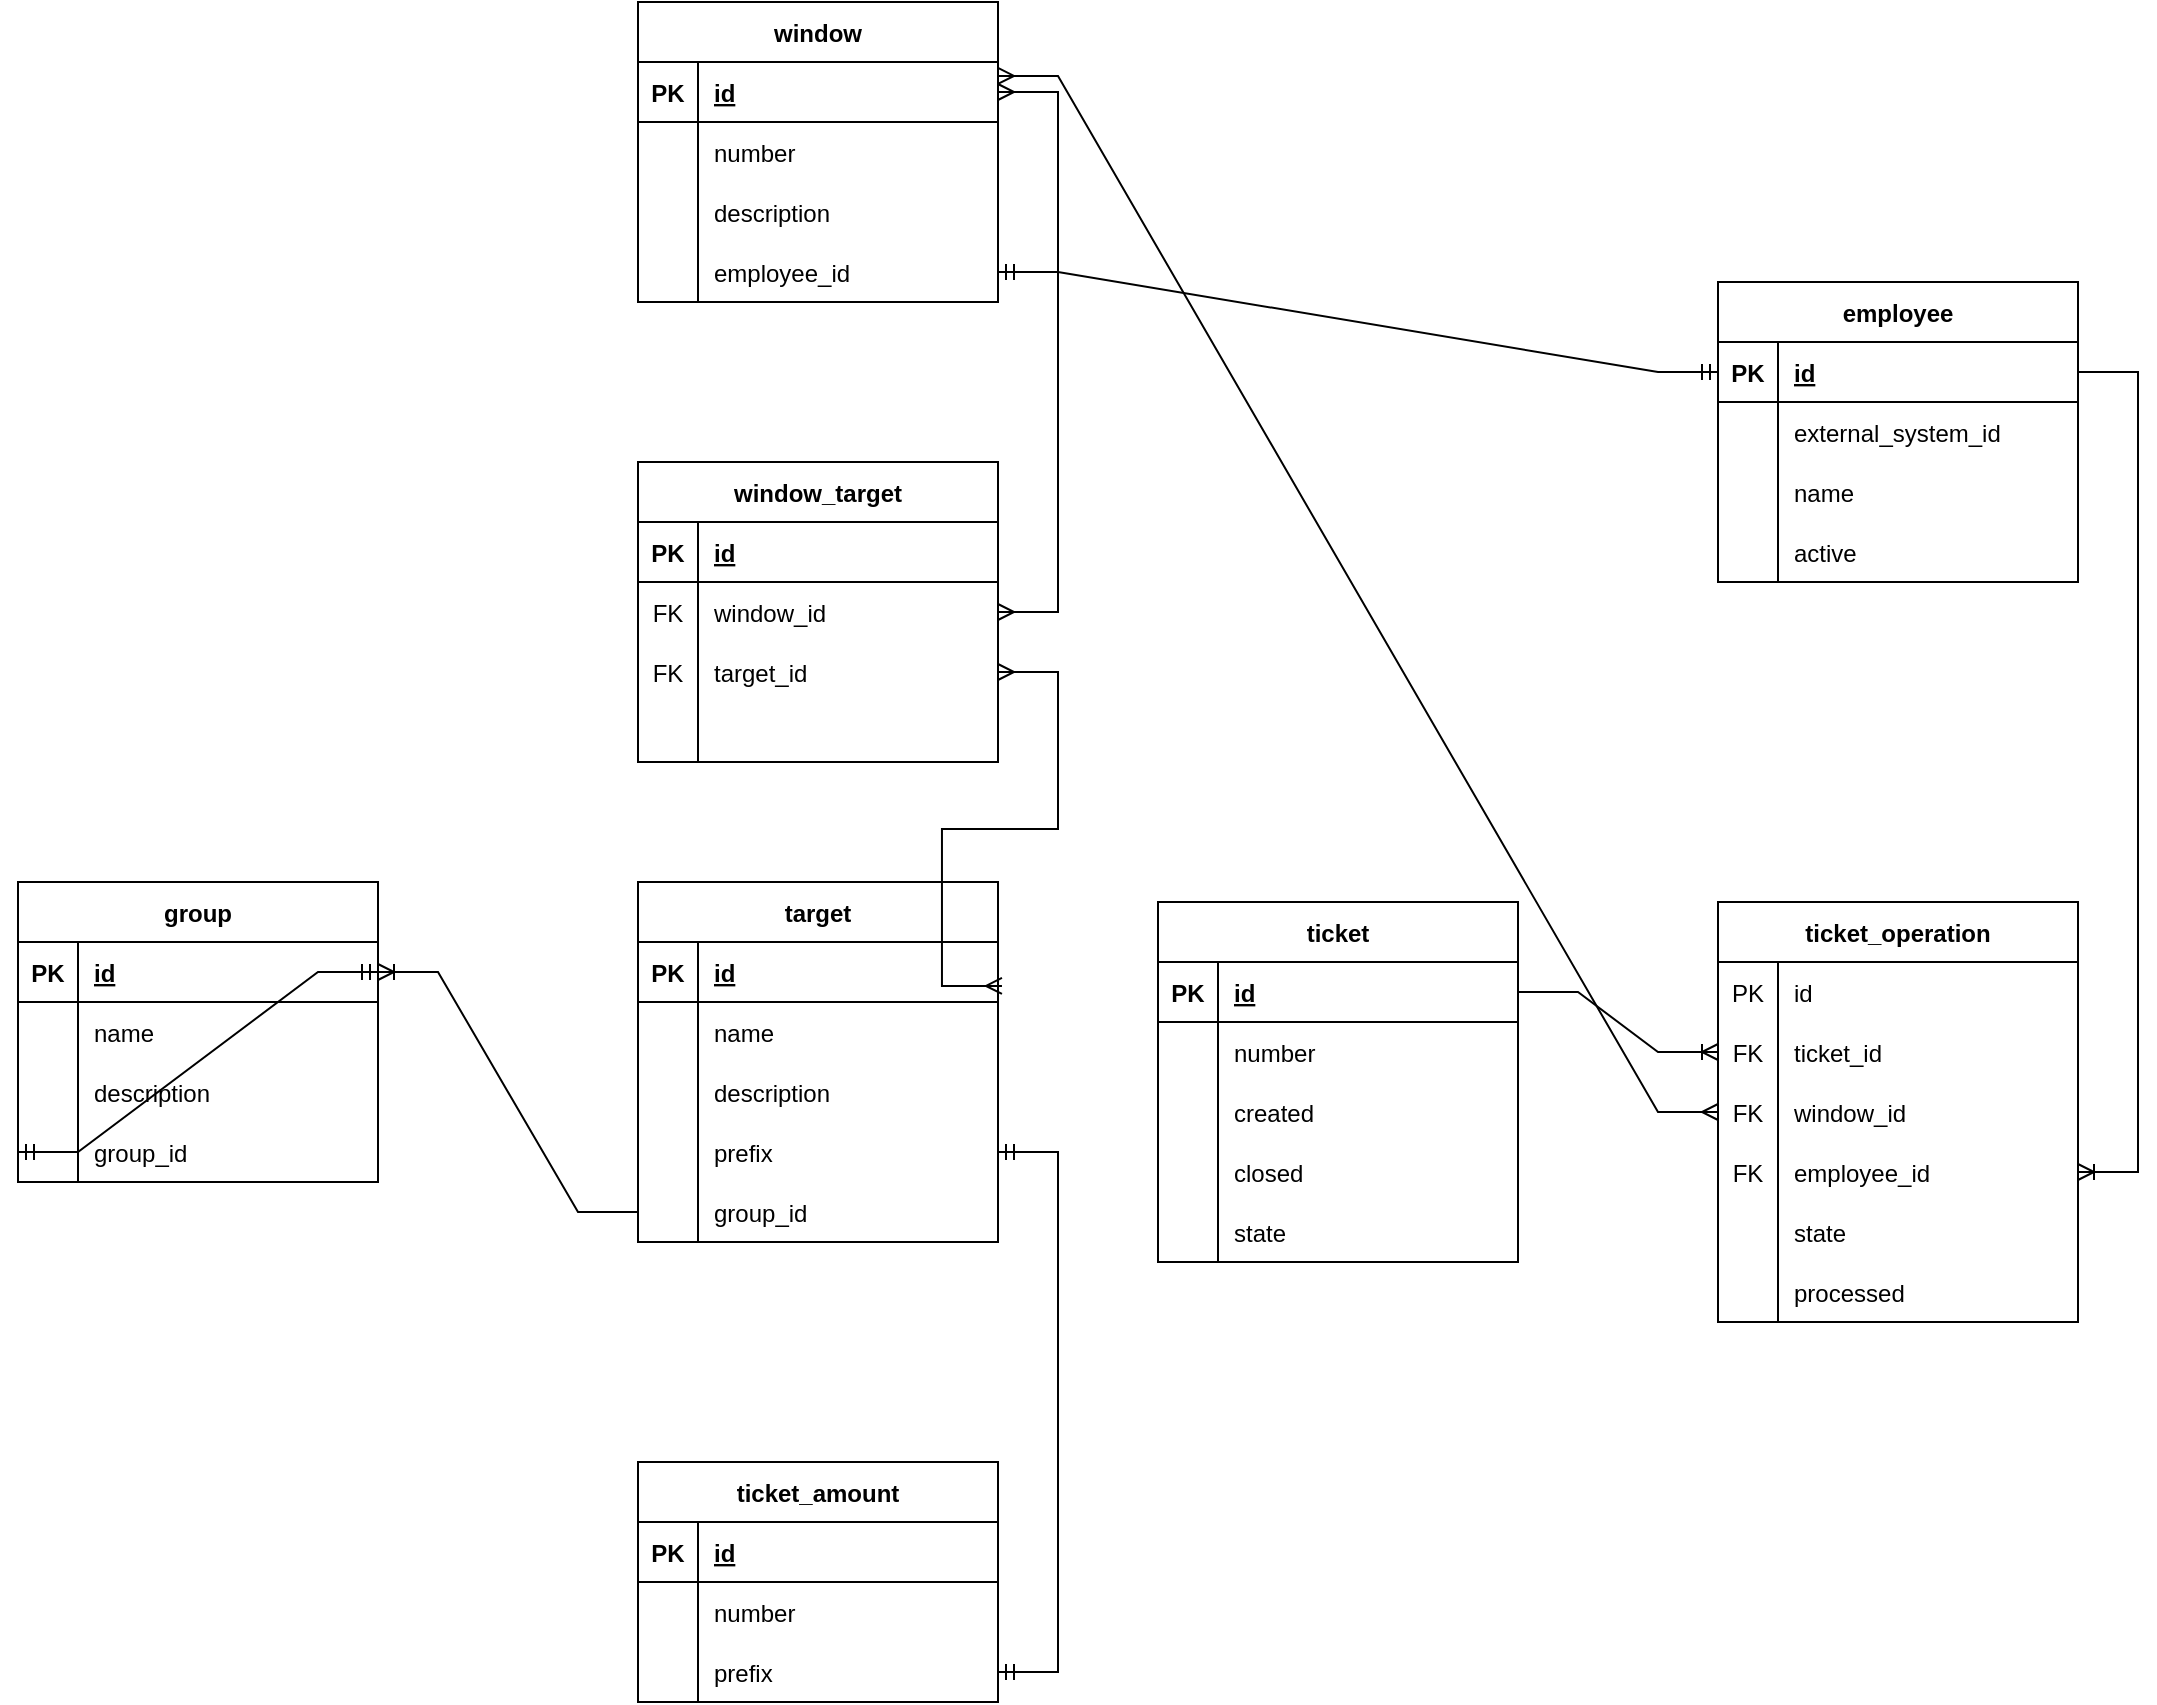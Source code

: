 <mxfile version="20.8.10" type="device"><diagram name="Page-1" id="_E4Vc9GISTo8ON_NcsAe"><mxGraphModel dx="1418" dy="1928" grid="1" gridSize="10" guides="1" tooltips="1" connect="1" arrows="1" fold="1" page="1" pageScale="1" pageWidth="850" pageHeight="1100" math="0" shadow="0"><root><mxCell id="0"/><mxCell id="1" parent="0"/><mxCell id="EHH9b0Ox2hCZrVguothN-10" value="employee" style="shape=table;startSize=30;container=1;collapsible=1;childLayout=tableLayout;fixedRows=1;rowLines=0;fontStyle=1;align=center;resizeLast=1;" parent="1" vertex="1"><mxGeometry x="1060" y="-30" width="180" height="150" as="geometry"/></mxCell><mxCell id="EHH9b0Ox2hCZrVguothN-11" value="" style="shape=tableRow;horizontal=0;startSize=0;swimlaneHead=0;swimlaneBody=0;fillColor=none;collapsible=0;dropTarget=0;points=[[0,0.5],[1,0.5]];portConstraint=eastwest;top=0;left=0;right=0;bottom=1;" parent="EHH9b0Ox2hCZrVguothN-10" vertex="1"><mxGeometry y="30" width="180" height="30" as="geometry"/></mxCell><mxCell id="EHH9b0Ox2hCZrVguothN-12" value="PK" style="shape=partialRectangle;connectable=0;fillColor=none;top=0;left=0;bottom=0;right=0;fontStyle=1;overflow=hidden;" parent="EHH9b0Ox2hCZrVguothN-11" vertex="1"><mxGeometry width="30" height="30" as="geometry"><mxRectangle width="30" height="30" as="alternateBounds"/></mxGeometry></mxCell><mxCell id="EHH9b0Ox2hCZrVguothN-13" value="id" style="shape=partialRectangle;connectable=0;fillColor=none;top=0;left=0;bottom=0;right=0;align=left;spacingLeft=6;fontStyle=5;overflow=hidden;" parent="EHH9b0Ox2hCZrVguothN-11" vertex="1"><mxGeometry x="30" width="150" height="30" as="geometry"><mxRectangle width="150" height="30" as="alternateBounds"/></mxGeometry></mxCell><mxCell id="EHH9b0Ox2hCZrVguothN-14" value="" style="shape=tableRow;horizontal=0;startSize=0;swimlaneHead=0;swimlaneBody=0;fillColor=none;collapsible=0;dropTarget=0;points=[[0,0.5],[1,0.5]];portConstraint=eastwest;top=0;left=0;right=0;bottom=0;" parent="EHH9b0Ox2hCZrVguothN-10" vertex="1"><mxGeometry y="60" width="180" height="30" as="geometry"/></mxCell><mxCell id="EHH9b0Ox2hCZrVguothN-15" value="" style="shape=partialRectangle;connectable=0;fillColor=none;top=0;left=0;bottom=0;right=0;editable=1;overflow=hidden;" parent="EHH9b0Ox2hCZrVguothN-14" vertex="1"><mxGeometry width="30" height="30" as="geometry"><mxRectangle width="30" height="30" as="alternateBounds"/></mxGeometry></mxCell><mxCell id="EHH9b0Ox2hCZrVguothN-16" value="external_system_id" style="shape=partialRectangle;connectable=0;fillColor=none;top=0;left=0;bottom=0;right=0;align=left;spacingLeft=6;overflow=hidden;" parent="EHH9b0Ox2hCZrVguothN-14" vertex="1"><mxGeometry x="30" width="150" height="30" as="geometry"><mxRectangle width="150" height="30" as="alternateBounds"/></mxGeometry></mxCell><mxCell id="EHH9b0Ox2hCZrVguothN-17" value="" style="shape=tableRow;horizontal=0;startSize=0;swimlaneHead=0;swimlaneBody=0;fillColor=none;collapsible=0;dropTarget=0;points=[[0,0.5],[1,0.5]];portConstraint=eastwest;top=0;left=0;right=0;bottom=0;" parent="EHH9b0Ox2hCZrVguothN-10" vertex="1"><mxGeometry y="90" width="180" height="30" as="geometry"/></mxCell><mxCell id="EHH9b0Ox2hCZrVguothN-18" value="" style="shape=partialRectangle;connectable=0;fillColor=none;top=0;left=0;bottom=0;right=0;editable=1;overflow=hidden;" parent="EHH9b0Ox2hCZrVguothN-17" vertex="1"><mxGeometry width="30" height="30" as="geometry"><mxRectangle width="30" height="30" as="alternateBounds"/></mxGeometry></mxCell><mxCell id="EHH9b0Ox2hCZrVguothN-19" value="name" style="shape=partialRectangle;connectable=0;fillColor=none;top=0;left=0;bottom=0;right=0;align=left;spacingLeft=6;overflow=hidden;" parent="EHH9b0Ox2hCZrVguothN-17" vertex="1"><mxGeometry x="30" width="150" height="30" as="geometry"><mxRectangle width="150" height="30" as="alternateBounds"/></mxGeometry></mxCell><mxCell id="EHH9b0Ox2hCZrVguothN-20" value="" style="shape=tableRow;horizontal=0;startSize=0;swimlaneHead=0;swimlaneBody=0;fillColor=none;collapsible=0;dropTarget=0;points=[[0,0.5],[1,0.5]];portConstraint=eastwest;top=0;left=0;right=0;bottom=0;" parent="EHH9b0Ox2hCZrVguothN-10" vertex="1"><mxGeometry y="120" width="180" height="30" as="geometry"/></mxCell><mxCell id="EHH9b0Ox2hCZrVguothN-21" value="" style="shape=partialRectangle;connectable=0;fillColor=none;top=0;left=0;bottom=0;right=0;editable=1;overflow=hidden;" parent="EHH9b0Ox2hCZrVguothN-20" vertex="1"><mxGeometry width="30" height="30" as="geometry"><mxRectangle width="30" height="30" as="alternateBounds"/></mxGeometry></mxCell><mxCell id="EHH9b0Ox2hCZrVguothN-22" value="active" style="shape=partialRectangle;connectable=0;fillColor=none;top=0;left=0;bottom=0;right=0;align=left;spacingLeft=6;overflow=hidden;" parent="EHH9b0Ox2hCZrVguothN-20" vertex="1"><mxGeometry x="30" width="150" height="30" as="geometry"><mxRectangle width="150" height="30" as="alternateBounds"/></mxGeometry></mxCell><mxCell id="EHH9b0Ox2hCZrVguothN-23" value="target" style="shape=table;startSize=30;container=1;collapsible=1;childLayout=tableLayout;fixedRows=1;rowLines=0;fontStyle=1;align=center;resizeLast=1;" parent="1" vertex="1"><mxGeometry x="520" y="270" width="180" height="180" as="geometry"/></mxCell><mxCell id="EHH9b0Ox2hCZrVguothN-24" value="" style="shape=tableRow;horizontal=0;startSize=0;swimlaneHead=0;swimlaneBody=0;fillColor=none;collapsible=0;dropTarget=0;points=[[0,0.5],[1,0.5]];portConstraint=eastwest;top=0;left=0;right=0;bottom=1;" parent="EHH9b0Ox2hCZrVguothN-23" vertex="1"><mxGeometry y="30" width="180" height="30" as="geometry"/></mxCell><mxCell id="EHH9b0Ox2hCZrVguothN-25" value="PK" style="shape=partialRectangle;connectable=0;fillColor=none;top=0;left=0;bottom=0;right=0;fontStyle=1;overflow=hidden;" parent="EHH9b0Ox2hCZrVguothN-24" vertex="1"><mxGeometry width="30" height="30" as="geometry"><mxRectangle width="30" height="30" as="alternateBounds"/></mxGeometry></mxCell><mxCell id="EHH9b0Ox2hCZrVguothN-26" value="id" style="shape=partialRectangle;connectable=0;fillColor=none;top=0;left=0;bottom=0;right=0;align=left;spacingLeft=6;fontStyle=5;overflow=hidden;" parent="EHH9b0Ox2hCZrVguothN-24" vertex="1"><mxGeometry x="30" width="150" height="30" as="geometry"><mxRectangle width="150" height="30" as="alternateBounds"/></mxGeometry></mxCell><mxCell id="EHH9b0Ox2hCZrVguothN-27" value="" style="shape=tableRow;horizontal=0;startSize=0;swimlaneHead=0;swimlaneBody=0;fillColor=none;collapsible=0;dropTarget=0;points=[[0,0.5],[1,0.5]];portConstraint=eastwest;top=0;left=0;right=0;bottom=0;" parent="EHH9b0Ox2hCZrVguothN-23" vertex="1"><mxGeometry y="60" width="180" height="30" as="geometry"/></mxCell><mxCell id="EHH9b0Ox2hCZrVguothN-28" value="" style="shape=partialRectangle;connectable=0;fillColor=none;top=0;left=0;bottom=0;right=0;editable=1;overflow=hidden;" parent="EHH9b0Ox2hCZrVguothN-27" vertex="1"><mxGeometry width="30" height="30" as="geometry"><mxRectangle width="30" height="30" as="alternateBounds"/></mxGeometry></mxCell><mxCell id="EHH9b0Ox2hCZrVguothN-29" value="name" style="shape=partialRectangle;connectable=0;fillColor=none;top=0;left=0;bottom=0;right=0;align=left;spacingLeft=6;overflow=hidden;" parent="EHH9b0Ox2hCZrVguothN-27" vertex="1"><mxGeometry x="30" width="150" height="30" as="geometry"><mxRectangle width="150" height="30" as="alternateBounds"/></mxGeometry></mxCell><mxCell id="EHH9b0Ox2hCZrVguothN-30" value="" style="shape=tableRow;horizontal=0;startSize=0;swimlaneHead=0;swimlaneBody=0;fillColor=none;collapsible=0;dropTarget=0;points=[[0,0.5],[1,0.5]];portConstraint=eastwest;top=0;left=0;right=0;bottom=0;" parent="EHH9b0Ox2hCZrVguothN-23" vertex="1"><mxGeometry y="90" width="180" height="30" as="geometry"/></mxCell><mxCell id="EHH9b0Ox2hCZrVguothN-31" value="" style="shape=partialRectangle;connectable=0;fillColor=none;top=0;left=0;bottom=0;right=0;editable=1;overflow=hidden;" parent="EHH9b0Ox2hCZrVguothN-30" vertex="1"><mxGeometry width="30" height="30" as="geometry"><mxRectangle width="30" height="30" as="alternateBounds"/></mxGeometry></mxCell><mxCell id="EHH9b0Ox2hCZrVguothN-32" value="description" style="shape=partialRectangle;connectable=0;fillColor=none;top=0;left=0;bottom=0;right=0;align=left;spacingLeft=6;overflow=hidden;" parent="EHH9b0Ox2hCZrVguothN-30" vertex="1"><mxGeometry x="30" width="150" height="30" as="geometry"><mxRectangle width="150" height="30" as="alternateBounds"/></mxGeometry></mxCell><mxCell id="EHH9b0Ox2hCZrVguothN-33" value="" style="shape=tableRow;horizontal=0;startSize=0;swimlaneHead=0;swimlaneBody=0;fillColor=none;collapsible=0;dropTarget=0;points=[[0,0.5],[1,0.5]];portConstraint=eastwest;top=0;left=0;right=0;bottom=0;" parent="EHH9b0Ox2hCZrVguothN-23" vertex="1"><mxGeometry y="120" width="180" height="30" as="geometry"/></mxCell><mxCell id="EHH9b0Ox2hCZrVguothN-34" value="" style="shape=partialRectangle;connectable=0;fillColor=none;top=0;left=0;bottom=0;right=0;editable=1;overflow=hidden;" parent="EHH9b0Ox2hCZrVguothN-33" vertex="1"><mxGeometry width="30" height="30" as="geometry"><mxRectangle width="30" height="30" as="alternateBounds"/></mxGeometry></mxCell><mxCell id="EHH9b0Ox2hCZrVguothN-35" value="prefix" style="shape=partialRectangle;connectable=0;fillColor=none;top=0;left=0;bottom=0;right=0;align=left;spacingLeft=6;overflow=hidden;" parent="EHH9b0Ox2hCZrVguothN-33" vertex="1"><mxGeometry x="30" width="150" height="30" as="geometry"><mxRectangle width="150" height="30" as="alternateBounds"/></mxGeometry></mxCell><mxCell id="kl7Amwv_Uw2qgpH-PmAg-17" value="" style="shape=tableRow;horizontal=0;startSize=0;swimlaneHead=0;swimlaneBody=0;fillColor=none;collapsible=0;dropTarget=0;points=[[0,0.5],[1,0.5]];portConstraint=eastwest;top=0;left=0;right=0;bottom=0;" vertex="1" parent="EHH9b0Ox2hCZrVguothN-23"><mxGeometry y="150" width="180" height="30" as="geometry"/></mxCell><mxCell id="kl7Amwv_Uw2qgpH-PmAg-18" value="" style="shape=partialRectangle;connectable=0;fillColor=none;top=0;left=0;bottom=0;right=0;editable=1;overflow=hidden;" vertex="1" parent="kl7Amwv_Uw2qgpH-PmAg-17"><mxGeometry width="30" height="30" as="geometry"><mxRectangle width="30" height="30" as="alternateBounds"/></mxGeometry></mxCell><mxCell id="kl7Amwv_Uw2qgpH-PmAg-19" value="group_id" style="shape=partialRectangle;connectable=0;fillColor=none;top=0;left=0;bottom=0;right=0;align=left;spacingLeft=6;overflow=hidden;" vertex="1" parent="kl7Amwv_Uw2qgpH-PmAg-17"><mxGeometry x="30" width="150" height="30" as="geometry"><mxRectangle width="150" height="30" as="alternateBounds"/></mxGeometry></mxCell><mxCell id="EHH9b0Ox2hCZrVguothN-36" value="window_target" style="shape=table;startSize=30;container=1;collapsible=1;childLayout=tableLayout;fixedRows=1;rowLines=0;fontStyle=1;align=center;resizeLast=1;" parent="1" vertex="1"><mxGeometry x="520" y="60" width="180" height="150" as="geometry"/></mxCell><mxCell id="EHH9b0Ox2hCZrVguothN-37" value="" style="shape=tableRow;horizontal=0;startSize=0;swimlaneHead=0;swimlaneBody=0;fillColor=none;collapsible=0;dropTarget=0;points=[[0,0.5],[1,0.5]];portConstraint=eastwest;top=0;left=0;right=0;bottom=1;" parent="EHH9b0Ox2hCZrVguothN-36" vertex="1"><mxGeometry y="30" width="180" height="30" as="geometry"/></mxCell><mxCell id="EHH9b0Ox2hCZrVguothN-38" value="PK" style="shape=partialRectangle;connectable=0;fillColor=none;top=0;left=0;bottom=0;right=0;fontStyle=1;overflow=hidden;" parent="EHH9b0Ox2hCZrVguothN-37" vertex="1"><mxGeometry width="30" height="30" as="geometry"><mxRectangle width="30" height="30" as="alternateBounds"/></mxGeometry></mxCell><mxCell id="EHH9b0Ox2hCZrVguothN-39" value="id" style="shape=partialRectangle;connectable=0;fillColor=none;top=0;left=0;bottom=0;right=0;align=left;spacingLeft=6;fontStyle=5;overflow=hidden;" parent="EHH9b0Ox2hCZrVguothN-37" vertex="1"><mxGeometry x="30" width="150" height="30" as="geometry"><mxRectangle width="150" height="30" as="alternateBounds"/></mxGeometry></mxCell><mxCell id="EHH9b0Ox2hCZrVguothN-40" value="" style="shape=tableRow;horizontal=0;startSize=0;swimlaneHead=0;swimlaneBody=0;fillColor=none;collapsible=0;dropTarget=0;points=[[0,0.5],[1,0.5]];portConstraint=eastwest;top=0;left=0;right=0;bottom=0;" parent="EHH9b0Ox2hCZrVguothN-36" vertex="1"><mxGeometry y="60" width="180" height="30" as="geometry"/></mxCell><mxCell id="EHH9b0Ox2hCZrVguothN-41" value="FK" style="shape=partialRectangle;connectable=0;fillColor=none;top=0;left=0;bottom=0;right=0;editable=1;overflow=hidden;" parent="EHH9b0Ox2hCZrVguothN-40" vertex="1"><mxGeometry width="30" height="30" as="geometry"><mxRectangle width="30" height="30" as="alternateBounds"/></mxGeometry></mxCell><mxCell id="EHH9b0Ox2hCZrVguothN-42" value="window_id" style="shape=partialRectangle;connectable=0;fillColor=none;top=0;left=0;bottom=0;right=0;align=left;spacingLeft=6;overflow=hidden;" parent="EHH9b0Ox2hCZrVguothN-40" vertex="1"><mxGeometry x="30" width="150" height="30" as="geometry"><mxRectangle width="150" height="30" as="alternateBounds"/></mxGeometry></mxCell><mxCell id="EHH9b0Ox2hCZrVguothN-43" value="" style="shape=tableRow;horizontal=0;startSize=0;swimlaneHead=0;swimlaneBody=0;fillColor=none;collapsible=0;dropTarget=0;points=[[0,0.5],[1,0.5]];portConstraint=eastwest;top=0;left=0;right=0;bottom=0;" parent="EHH9b0Ox2hCZrVguothN-36" vertex="1"><mxGeometry y="90" width="180" height="30" as="geometry"/></mxCell><mxCell id="EHH9b0Ox2hCZrVguothN-44" value="FK" style="shape=partialRectangle;connectable=0;fillColor=none;top=0;left=0;bottom=0;right=0;editable=1;overflow=hidden;" parent="EHH9b0Ox2hCZrVguothN-43" vertex="1"><mxGeometry width="30" height="30" as="geometry"><mxRectangle width="30" height="30" as="alternateBounds"/></mxGeometry></mxCell><mxCell id="EHH9b0Ox2hCZrVguothN-45" value="target_id" style="shape=partialRectangle;connectable=0;fillColor=none;top=0;left=0;bottom=0;right=0;align=left;spacingLeft=6;overflow=hidden;" parent="EHH9b0Ox2hCZrVguothN-43" vertex="1"><mxGeometry x="30" width="150" height="30" as="geometry"><mxRectangle width="150" height="30" as="alternateBounds"/></mxGeometry></mxCell><mxCell id="EHH9b0Ox2hCZrVguothN-46" value="" style="shape=tableRow;horizontal=0;startSize=0;swimlaneHead=0;swimlaneBody=0;fillColor=none;collapsible=0;dropTarget=0;points=[[0,0.5],[1,0.5]];portConstraint=eastwest;top=0;left=0;right=0;bottom=0;" parent="EHH9b0Ox2hCZrVguothN-36" vertex="1"><mxGeometry y="120" width="180" height="30" as="geometry"/></mxCell><mxCell id="EHH9b0Ox2hCZrVguothN-47" value="" style="shape=partialRectangle;connectable=0;fillColor=none;top=0;left=0;bottom=0;right=0;editable=1;overflow=hidden;" parent="EHH9b0Ox2hCZrVguothN-46" vertex="1"><mxGeometry width="30" height="30" as="geometry"><mxRectangle width="30" height="30" as="alternateBounds"/></mxGeometry></mxCell><mxCell id="EHH9b0Ox2hCZrVguothN-48" value="" style="shape=partialRectangle;connectable=0;fillColor=none;top=0;left=0;bottom=0;right=0;align=left;spacingLeft=6;overflow=hidden;" parent="EHH9b0Ox2hCZrVguothN-46" vertex="1"><mxGeometry x="30" width="150" height="30" as="geometry"><mxRectangle width="150" height="30" as="alternateBounds"/></mxGeometry></mxCell><mxCell id="EHH9b0Ox2hCZrVguothN-51" value="ticket" style="shape=table;startSize=30;container=1;collapsible=1;childLayout=tableLayout;fixedRows=1;rowLines=0;fontStyle=1;align=center;resizeLast=1;" parent="1" vertex="1"><mxGeometry x="780" y="280" width="180" height="180" as="geometry"/></mxCell><mxCell id="EHH9b0Ox2hCZrVguothN-52" value="" style="shape=tableRow;horizontal=0;startSize=0;swimlaneHead=0;swimlaneBody=0;fillColor=none;collapsible=0;dropTarget=0;points=[[0,0.5],[1,0.5]];portConstraint=eastwest;top=0;left=0;right=0;bottom=1;" parent="EHH9b0Ox2hCZrVguothN-51" vertex="1"><mxGeometry y="30" width="180" height="30" as="geometry"/></mxCell><mxCell id="EHH9b0Ox2hCZrVguothN-53" value="PK" style="shape=partialRectangle;connectable=0;fillColor=none;top=0;left=0;bottom=0;right=0;fontStyle=1;overflow=hidden;" parent="EHH9b0Ox2hCZrVguothN-52" vertex="1"><mxGeometry width="30" height="30" as="geometry"><mxRectangle width="30" height="30" as="alternateBounds"/></mxGeometry></mxCell><mxCell id="EHH9b0Ox2hCZrVguothN-54" value="id" style="shape=partialRectangle;connectable=0;fillColor=none;top=0;left=0;bottom=0;right=0;align=left;spacingLeft=6;fontStyle=5;overflow=hidden;" parent="EHH9b0Ox2hCZrVguothN-52" vertex="1"><mxGeometry x="30" width="150" height="30" as="geometry"><mxRectangle width="150" height="30" as="alternateBounds"/></mxGeometry></mxCell><mxCell id="EHH9b0Ox2hCZrVguothN-55" value="" style="shape=tableRow;horizontal=0;startSize=0;swimlaneHead=0;swimlaneBody=0;fillColor=none;collapsible=0;dropTarget=0;points=[[0,0.5],[1,0.5]];portConstraint=eastwest;top=0;left=0;right=0;bottom=0;" parent="EHH9b0Ox2hCZrVguothN-51" vertex="1"><mxGeometry y="60" width="180" height="30" as="geometry"/></mxCell><mxCell id="EHH9b0Ox2hCZrVguothN-56" value="" style="shape=partialRectangle;connectable=0;fillColor=none;top=0;left=0;bottom=0;right=0;editable=1;overflow=hidden;" parent="EHH9b0Ox2hCZrVguothN-55" vertex="1"><mxGeometry width="30" height="30" as="geometry"><mxRectangle width="30" height="30" as="alternateBounds"/></mxGeometry></mxCell><mxCell id="EHH9b0Ox2hCZrVguothN-57" value="number" style="shape=partialRectangle;connectable=0;fillColor=none;top=0;left=0;bottom=0;right=0;align=left;spacingLeft=6;overflow=hidden;" parent="EHH9b0Ox2hCZrVguothN-55" vertex="1"><mxGeometry x="30" width="150" height="30" as="geometry"><mxRectangle width="150" height="30" as="alternateBounds"/></mxGeometry></mxCell><mxCell id="EHH9b0Ox2hCZrVguothN-61" value="" style="shape=tableRow;horizontal=0;startSize=0;swimlaneHead=0;swimlaneBody=0;fillColor=none;collapsible=0;dropTarget=0;points=[[0,0.5],[1,0.5]];portConstraint=eastwest;top=0;left=0;right=0;bottom=0;" parent="EHH9b0Ox2hCZrVguothN-51" vertex="1"><mxGeometry y="90" width="180" height="30" as="geometry"/></mxCell><mxCell id="EHH9b0Ox2hCZrVguothN-62" value="" style="shape=partialRectangle;connectable=0;fillColor=none;top=0;left=0;bottom=0;right=0;editable=1;overflow=hidden;" parent="EHH9b0Ox2hCZrVguothN-61" vertex="1"><mxGeometry width="30" height="30" as="geometry"><mxRectangle width="30" height="30" as="alternateBounds"/></mxGeometry></mxCell><mxCell id="EHH9b0Ox2hCZrVguothN-63" value="created" style="shape=partialRectangle;connectable=0;fillColor=none;top=0;left=0;bottom=0;right=0;align=left;spacingLeft=6;overflow=hidden;" parent="EHH9b0Ox2hCZrVguothN-61" vertex="1"><mxGeometry x="30" width="150" height="30" as="geometry"><mxRectangle width="150" height="30" as="alternateBounds"/></mxGeometry></mxCell><mxCell id="EHH9b0Ox2hCZrVguothN-192" value="" style="shape=tableRow;horizontal=0;startSize=0;swimlaneHead=0;swimlaneBody=0;fillColor=none;collapsible=0;dropTarget=0;points=[[0,0.5],[1,0.5]];portConstraint=eastwest;top=0;left=0;right=0;bottom=0;" parent="EHH9b0Ox2hCZrVguothN-51" vertex="1"><mxGeometry y="120" width="180" height="30" as="geometry"/></mxCell><mxCell id="EHH9b0Ox2hCZrVguothN-193" value="" style="shape=partialRectangle;connectable=0;fillColor=none;top=0;left=0;bottom=0;right=0;editable=1;overflow=hidden;" parent="EHH9b0Ox2hCZrVguothN-192" vertex="1"><mxGeometry width="30" height="30" as="geometry"><mxRectangle width="30" height="30" as="alternateBounds"/></mxGeometry></mxCell><mxCell id="EHH9b0Ox2hCZrVguothN-194" value="closed" style="shape=partialRectangle;connectable=0;fillColor=none;top=0;left=0;bottom=0;right=0;align=left;spacingLeft=6;overflow=hidden;" parent="EHH9b0Ox2hCZrVguothN-192" vertex="1"><mxGeometry x="30" width="150" height="30" as="geometry"><mxRectangle width="150" height="30" as="alternateBounds"/></mxGeometry></mxCell><mxCell id="EHH9b0Ox2hCZrVguothN-195" value="" style="shape=tableRow;horizontal=0;startSize=0;swimlaneHead=0;swimlaneBody=0;fillColor=none;collapsible=0;dropTarget=0;points=[[0,0.5],[1,0.5]];portConstraint=eastwest;top=0;left=0;right=0;bottom=0;" parent="EHH9b0Ox2hCZrVguothN-51" vertex="1"><mxGeometry y="150" width="180" height="30" as="geometry"/></mxCell><mxCell id="EHH9b0Ox2hCZrVguothN-196" value="" style="shape=partialRectangle;connectable=0;fillColor=none;top=0;left=0;bottom=0;right=0;editable=1;overflow=hidden;" parent="EHH9b0Ox2hCZrVguothN-195" vertex="1"><mxGeometry width="30" height="30" as="geometry"><mxRectangle width="30" height="30" as="alternateBounds"/></mxGeometry></mxCell><mxCell id="EHH9b0Ox2hCZrVguothN-197" value="state" style="shape=partialRectangle;connectable=0;fillColor=none;top=0;left=0;bottom=0;right=0;align=left;spacingLeft=6;overflow=hidden;" parent="EHH9b0Ox2hCZrVguothN-195" vertex="1"><mxGeometry x="30" width="150" height="30" as="geometry"><mxRectangle width="150" height="30" as="alternateBounds"/></mxGeometry></mxCell><mxCell id="EHH9b0Ox2hCZrVguothN-81" value="ticket_operation" style="shape=table;startSize=30;container=1;collapsible=1;childLayout=tableLayout;fixedRows=1;rowLines=0;fontStyle=1;align=center;resizeLast=1;" parent="1" vertex="1"><mxGeometry x="1060" y="280" width="180" height="210" as="geometry"/></mxCell><mxCell id="EHH9b0Ox2hCZrVguothN-85" value="" style="shape=tableRow;horizontal=0;startSize=0;swimlaneHead=0;swimlaneBody=0;fillColor=none;collapsible=0;dropTarget=0;points=[[0,0.5],[1,0.5]];portConstraint=eastwest;top=0;left=0;right=0;bottom=0;" parent="EHH9b0Ox2hCZrVguothN-81" vertex="1"><mxGeometry y="30" width="180" height="30" as="geometry"/></mxCell><mxCell id="EHH9b0Ox2hCZrVguothN-86" value="PK" style="shape=partialRectangle;connectable=0;fillColor=none;top=0;left=0;bottom=0;right=0;editable=1;overflow=hidden;" parent="EHH9b0Ox2hCZrVguothN-85" vertex="1"><mxGeometry width="30" height="30" as="geometry"><mxRectangle width="30" height="30" as="alternateBounds"/></mxGeometry></mxCell><mxCell id="EHH9b0Ox2hCZrVguothN-87" value="id" style="shape=partialRectangle;connectable=0;fillColor=none;top=0;left=0;bottom=0;right=0;align=left;spacingLeft=6;overflow=hidden;" parent="EHH9b0Ox2hCZrVguothN-85" vertex="1"><mxGeometry x="30" width="150" height="30" as="geometry"><mxRectangle width="150" height="30" as="alternateBounds"/></mxGeometry></mxCell><mxCell id="kl7Amwv_Uw2qgpH-PmAg-34" value="" style="shape=tableRow;horizontal=0;startSize=0;swimlaneHead=0;swimlaneBody=0;fillColor=none;collapsible=0;dropTarget=0;points=[[0,0.5],[1,0.5]];portConstraint=eastwest;top=0;left=0;right=0;bottom=0;" vertex="1" parent="EHH9b0Ox2hCZrVguothN-81"><mxGeometry y="60" width="180" height="30" as="geometry"/></mxCell><mxCell id="kl7Amwv_Uw2qgpH-PmAg-35" value="FK" style="shape=partialRectangle;connectable=0;fillColor=none;top=0;left=0;bottom=0;right=0;editable=1;overflow=hidden;" vertex="1" parent="kl7Amwv_Uw2qgpH-PmAg-34"><mxGeometry width="30" height="30" as="geometry"><mxRectangle width="30" height="30" as="alternateBounds"/></mxGeometry></mxCell><mxCell id="kl7Amwv_Uw2qgpH-PmAg-36" value="ticket_id" style="shape=partialRectangle;connectable=0;fillColor=none;top=0;left=0;bottom=0;right=0;align=left;spacingLeft=6;overflow=hidden;" vertex="1" parent="kl7Amwv_Uw2qgpH-PmAg-34"><mxGeometry x="30" width="150" height="30" as="geometry"><mxRectangle width="150" height="30" as="alternateBounds"/></mxGeometry></mxCell><mxCell id="EHH9b0Ox2hCZrVguothN-88" value="" style="shape=tableRow;horizontal=0;startSize=0;swimlaneHead=0;swimlaneBody=0;fillColor=none;collapsible=0;dropTarget=0;points=[[0,0.5],[1,0.5]];portConstraint=eastwest;top=0;left=0;right=0;bottom=0;" parent="EHH9b0Ox2hCZrVguothN-81" vertex="1"><mxGeometry y="90" width="180" height="30" as="geometry"/></mxCell><mxCell id="EHH9b0Ox2hCZrVguothN-89" value="FK" style="shape=partialRectangle;connectable=0;fillColor=none;top=0;left=0;bottom=0;right=0;editable=1;overflow=hidden;" parent="EHH9b0Ox2hCZrVguothN-88" vertex="1"><mxGeometry width="30" height="30" as="geometry"><mxRectangle width="30" height="30" as="alternateBounds"/></mxGeometry></mxCell><mxCell id="EHH9b0Ox2hCZrVguothN-90" value="window_id" style="shape=partialRectangle;connectable=0;fillColor=none;top=0;left=0;bottom=0;right=0;align=left;spacingLeft=6;overflow=hidden;" parent="EHH9b0Ox2hCZrVguothN-88" vertex="1"><mxGeometry x="30" width="150" height="30" as="geometry"><mxRectangle width="150" height="30" as="alternateBounds"/></mxGeometry></mxCell><mxCell id="EHH9b0Ox2hCZrVguothN-91" value="" style="shape=tableRow;horizontal=0;startSize=0;swimlaneHead=0;swimlaneBody=0;fillColor=none;collapsible=0;dropTarget=0;points=[[0,0.5],[1,0.5]];portConstraint=eastwest;top=0;left=0;right=0;bottom=0;" parent="EHH9b0Ox2hCZrVguothN-81" vertex="1"><mxGeometry y="120" width="180" height="30" as="geometry"/></mxCell><mxCell id="EHH9b0Ox2hCZrVguothN-92" value="FK" style="shape=partialRectangle;connectable=0;fillColor=none;top=0;left=0;bottom=0;right=0;editable=1;overflow=hidden;" parent="EHH9b0Ox2hCZrVguothN-91" vertex="1"><mxGeometry width="30" height="30" as="geometry"><mxRectangle width="30" height="30" as="alternateBounds"/></mxGeometry></mxCell><mxCell id="EHH9b0Ox2hCZrVguothN-93" value="employee_id" style="shape=partialRectangle;connectable=0;fillColor=none;top=0;left=0;bottom=0;right=0;align=left;spacingLeft=6;overflow=hidden;" parent="EHH9b0Ox2hCZrVguothN-91" vertex="1"><mxGeometry x="30" width="150" height="30" as="geometry"><mxRectangle width="150" height="30" as="alternateBounds"/></mxGeometry></mxCell><mxCell id="kl7Amwv_Uw2qgpH-PmAg-31" value="" style="shape=tableRow;horizontal=0;startSize=0;swimlaneHead=0;swimlaneBody=0;fillColor=none;collapsible=0;dropTarget=0;points=[[0,0.5],[1,0.5]];portConstraint=eastwest;top=0;left=0;right=0;bottom=0;" vertex="1" parent="EHH9b0Ox2hCZrVguothN-81"><mxGeometry y="150" width="180" height="30" as="geometry"/></mxCell><mxCell id="kl7Amwv_Uw2qgpH-PmAg-32" value="" style="shape=partialRectangle;connectable=0;fillColor=none;top=0;left=0;bottom=0;right=0;editable=1;overflow=hidden;" vertex="1" parent="kl7Amwv_Uw2qgpH-PmAg-31"><mxGeometry width="30" height="30" as="geometry"><mxRectangle width="30" height="30" as="alternateBounds"/></mxGeometry></mxCell><mxCell id="kl7Amwv_Uw2qgpH-PmAg-33" value="state" style="shape=partialRectangle;connectable=0;fillColor=none;top=0;left=0;bottom=0;right=0;align=left;spacingLeft=6;overflow=hidden;" vertex="1" parent="kl7Amwv_Uw2qgpH-PmAg-31"><mxGeometry x="30" width="150" height="30" as="geometry"><mxRectangle width="150" height="30" as="alternateBounds"/></mxGeometry></mxCell><mxCell id="kl7Amwv_Uw2qgpH-PmAg-37" value="" style="shape=tableRow;horizontal=0;startSize=0;swimlaneHead=0;swimlaneBody=0;fillColor=none;collapsible=0;dropTarget=0;points=[[0,0.5],[1,0.5]];portConstraint=eastwest;top=0;left=0;right=0;bottom=0;" vertex="1" parent="EHH9b0Ox2hCZrVguothN-81"><mxGeometry y="180" width="180" height="30" as="geometry"/></mxCell><mxCell id="kl7Amwv_Uw2qgpH-PmAg-38" value="" style="shape=partialRectangle;connectable=0;fillColor=none;top=0;left=0;bottom=0;right=0;editable=1;overflow=hidden;" vertex="1" parent="kl7Amwv_Uw2qgpH-PmAg-37"><mxGeometry width="30" height="30" as="geometry"><mxRectangle width="30" height="30" as="alternateBounds"/></mxGeometry></mxCell><mxCell id="kl7Amwv_Uw2qgpH-PmAg-39" value="processed" style="shape=partialRectangle;connectable=0;fillColor=none;top=0;left=0;bottom=0;right=0;align=left;spacingLeft=6;overflow=hidden;" vertex="1" parent="kl7Amwv_Uw2qgpH-PmAg-37"><mxGeometry x="30" width="150" height="30" as="geometry"><mxRectangle width="150" height="30" as="alternateBounds"/></mxGeometry></mxCell><mxCell id="EHH9b0Ox2hCZrVguothN-94" value="" style="edgeStyle=entityRelationEdgeStyle;fontSize=12;html=1;endArrow=ERoneToMany;rounded=0;entryX=0;entryY=0.5;entryDx=0;entryDy=0;exitX=1;exitY=0.5;exitDx=0;exitDy=0;" parent="1" source="EHH9b0Ox2hCZrVguothN-52" target="kl7Amwv_Uw2qgpH-PmAg-34" edge="1"><mxGeometry width="100" height="100" relative="1" as="geometry"><mxPoint x="950" y="120" as="sourcePoint"/><mxPoint x="1130" y="100" as="targetPoint"/></mxGeometry></mxCell><mxCell id="EHH9b0Ox2hCZrVguothN-96" value="group" style="shape=table;startSize=30;container=1;collapsible=1;childLayout=tableLayout;fixedRows=1;rowLines=0;fontStyle=1;align=center;resizeLast=1;" parent="1" vertex="1"><mxGeometry x="210" y="270" width="180" height="150" as="geometry"/></mxCell><mxCell id="EHH9b0Ox2hCZrVguothN-97" value="" style="shape=tableRow;horizontal=0;startSize=0;swimlaneHead=0;swimlaneBody=0;fillColor=none;collapsible=0;dropTarget=0;points=[[0,0.5],[1,0.5]];portConstraint=eastwest;top=0;left=0;right=0;bottom=1;" parent="EHH9b0Ox2hCZrVguothN-96" vertex="1"><mxGeometry y="30" width="180" height="30" as="geometry"/></mxCell><mxCell id="EHH9b0Ox2hCZrVguothN-98" value="PK" style="shape=partialRectangle;connectable=0;fillColor=none;top=0;left=0;bottom=0;right=0;fontStyle=1;overflow=hidden;" parent="EHH9b0Ox2hCZrVguothN-97" vertex="1"><mxGeometry width="30" height="30" as="geometry"><mxRectangle width="30" height="30" as="alternateBounds"/></mxGeometry></mxCell><mxCell id="EHH9b0Ox2hCZrVguothN-99" value="id" style="shape=partialRectangle;connectable=0;fillColor=none;top=0;left=0;bottom=0;right=0;align=left;spacingLeft=6;fontStyle=5;overflow=hidden;" parent="EHH9b0Ox2hCZrVguothN-97" vertex="1"><mxGeometry x="30" width="150" height="30" as="geometry"><mxRectangle width="150" height="30" as="alternateBounds"/></mxGeometry></mxCell><mxCell id="EHH9b0Ox2hCZrVguothN-100" value="" style="shape=tableRow;horizontal=0;startSize=0;swimlaneHead=0;swimlaneBody=0;fillColor=none;collapsible=0;dropTarget=0;points=[[0,0.5],[1,0.5]];portConstraint=eastwest;top=0;left=0;right=0;bottom=0;" parent="EHH9b0Ox2hCZrVguothN-96" vertex="1"><mxGeometry y="60" width="180" height="30" as="geometry"/></mxCell><mxCell id="EHH9b0Ox2hCZrVguothN-101" value="" style="shape=partialRectangle;connectable=0;fillColor=none;top=0;left=0;bottom=0;right=0;editable=1;overflow=hidden;" parent="EHH9b0Ox2hCZrVguothN-100" vertex="1"><mxGeometry width="30" height="30" as="geometry"><mxRectangle width="30" height="30" as="alternateBounds"/></mxGeometry></mxCell><mxCell id="EHH9b0Ox2hCZrVguothN-102" value="name" style="shape=partialRectangle;connectable=0;fillColor=none;top=0;left=0;bottom=0;right=0;align=left;spacingLeft=6;overflow=hidden;" parent="EHH9b0Ox2hCZrVguothN-100" vertex="1"><mxGeometry x="30" width="150" height="30" as="geometry"><mxRectangle width="150" height="30" as="alternateBounds"/></mxGeometry></mxCell><mxCell id="kl7Amwv_Uw2qgpH-PmAg-20" value="" style="shape=tableRow;horizontal=0;startSize=0;swimlaneHead=0;swimlaneBody=0;fillColor=none;collapsible=0;dropTarget=0;points=[[0,0.5],[1,0.5]];portConstraint=eastwest;top=0;left=0;right=0;bottom=0;" vertex="1" parent="EHH9b0Ox2hCZrVguothN-96"><mxGeometry y="90" width="180" height="30" as="geometry"/></mxCell><mxCell id="kl7Amwv_Uw2qgpH-PmAg-21" value="" style="shape=partialRectangle;connectable=0;fillColor=none;top=0;left=0;bottom=0;right=0;editable=1;overflow=hidden;" vertex="1" parent="kl7Amwv_Uw2qgpH-PmAg-20"><mxGeometry width="30" height="30" as="geometry"><mxRectangle width="30" height="30" as="alternateBounds"/></mxGeometry></mxCell><mxCell id="kl7Amwv_Uw2qgpH-PmAg-22" value="description" style="shape=partialRectangle;connectable=0;fillColor=none;top=0;left=0;bottom=0;right=0;align=left;spacingLeft=6;overflow=hidden;" vertex="1" parent="kl7Amwv_Uw2qgpH-PmAg-20"><mxGeometry x="30" width="150" height="30" as="geometry"><mxRectangle width="150" height="30" as="alternateBounds"/></mxGeometry></mxCell><mxCell id="kl7Amwv_Uw2qgpH-PmAg-27" value="" style="shape=tableRow;horizontal=0;startSize=0;swimlaneHead=0;swimlaneBody=0;fillColor=none;collapsible=0;dropTarget=0;points=[[0,0.5],[1,0.5]];portConstraint=eastwest;top=0;left=0;right=0;bottom=0;" vertex="1" parent="EHH9b0Ox2hCZrVguothN-96"><mxGeometry y="120" width="180" height="30" as="geometry"/></mxCell><mxCell id="kl7Amwv_Uw2qgpH-PmAg-28" value="" style="shape=partialRectangle;connectable=0;fillColor=none;top=0;left=0;bottom=0;right=0;editable=1;overflow=hidden;" vertex="1" parent="kl7Amwv_Uw2qgpH-PmAg-27"><mxGeometry width="30" height="30" as="geometry"><mxRectangle width="30" height="30" as="alternateBounds"/></mxGeometry></mxCell><mxCell id="kl7Amwv_Uw2qgpH-PmAg-29" value="group_id" style="shape=partialRectangle;connectable=0;fillColor=none;top=0;left=0;bottom=0;right=0;align=left;spacingLeft=6;overflow=hidden;" vertex="1" parent="kl7Amwv_Uw2qgpH-PmAg-27"><mxGeometry x="30" width="150" height="30" as="geometry"><mxRectangle width="150" height="30" as="alternateBounds"/></mxGeometry></mxCell><mxCell id="kl7Amwv_Uw2qgpH-PmAg-30" value="" style="edgeStyle=entityRelationEdgeStyle;fontSize=12;html=1;endArrow=ERmandOne;startArrow=ERmandOne;rounded=0;entryX=0;entryY=0.5;entryDx=0;entryDy=0;exitX=1;exitY=0.5;exitDx=0;exitDy=0;" edge="1" parent="EHH9b0Ox2hCZrVguothN-96" source="EHH9b0Ox2hCZrVguothN-97" target="kl7Amwv_Uw2qgpH-PmAg-27"><mxGeometry width="100" height="100" relative="1" as="geometry"><mxPoint x="-50" as="sourcePoint"/><mxPoint y="180" as="targetPoint"/></mxGeometry></mxCell><mxCell id="EHH9b0Ox2hCZrVguothN-141" value="window" style="shape=table;startSize=30;container=1;collapsible=1;childLayout=tableLayout;fixedRows=1;rowLines=0;fontStyle=1;align=center;resizeLast=1;" parent="1" vertex="1"><mxGeometry x="520" y="-170" width="180" height="150" as="geometry"/></mxCell><mxCell id="EHH9b0Ox2hCZrVguothN-142" value="" style="shape=tableRow;horizontal=0;startSize=0;swimlaneHead=0;swimlaneBody=0;fillColor=none;collapsible=0;dropTarget=0;points=[[0,0.5],[1,0.5]];portConstraint=eastwest;top=0;left=0;right=0;bottom=1;" parent="EHH9b0Ox2hCZrVguothN-141" vertex="1"><mxGeometry y="30" width="180" height="30" as="geometry"/></mxCell><mxCell id="EHH9b0Ox2hCZrVguothN-143" value="PK" style="shape=partialRectangle;connectable=0;fillColor=none;top=0;left=0;bottom=0;right=0;fontStyle=1;overflow=hidden;" parent="EHH9b0Ox2hCZrVguothN-142" vertex="1"><mxGeometry width="30" height="30" as="geometry"><mxRectangle width="30" height="30" as="alternateBounds"/></mxGeometry></mxCell><mxCell id="EHH9b0Ox2hCZrVguothN-144" value="id" style="shape=partialRectangle;connectable=0;fillColor=none;top=0;left=0;bottom=0;right=0;align=left;spacingLeft=6;fontStyle=5;overflow=hidden;" parent="EHH9b0Ox2hCZrVguothN-142" vertex="1"><mxGeometry x="30" width="150" height="30" as="geometry"><mxRectangle width="150" height="30" as="alternateBounds"/></mxGeometry></mxCell><mxCell id="EHH9b0Ox2hCZrVguothN-145" value="" style="shape=tableRow;horizontal=0;startSize=0;swimlaneHead=0;swimlaneBody=0;fillColor=none;collapsible=0;dropTarget=0;points=[[0,0.5],[1,0.5]];portConstraint=eastwest;top=0;left=0;right=0;bottom=0;" parent="EHH9b0Ox2hCZrVguothN-141" vertex="1"><mxGeometry y="60" width="180" height="30" as="geometry"/></mxCell><mxCell id="EHH9b0Ox2hCZrVguothN-146" value="" style="shape=partialRectangle;connectable=0;fillColor=none;top=0;left=0;bottom=0;right=0;editable=1;overflow=hidden;" parent="EHH9b0Ox2hCZrVguothN-145" vertex="1"><mxGeometry width="30" height="30" as="geometry"><mxRectangle width="30" height="30" as="alternateBounds"/></mxGeometry></mxCell><mxCell id="EHH9b0Ox2hCZrVguothN-147" value="number" style="shape=partialRectangle;connectable=0;fillColor=none;top=0;left=0;bottom=0;right=0;align=left;spacingLeft=6;overflow=hidden;" parent="EHH9b0Ox2hCZrVguothN-145" vertex="1"><mxGeometry x="30" width="150" height="30" as="geometry"><mxRectangle width="150" height="30" as="alternateBounds"/></mxGeometry></mxCell><mxCell id="kl7Amwv_Uw2qgpH-PmAg-24" value="" style="shape=tableRow;horizontal=0;startSize=0;swimlaneHead=0;swimlaneBody=0;fillColor=none;collapsible=0;dropTarget=0;points=[[0,0.5],[1,0.5]];portConstraint=eastwest;top=0;left=0;right=0;bottom=0;" vertex="1" parent="EHH9b0Ox2hCZrVguothN-141"><mxGeometry y="90" width="180" height="30" as="geometry"/></mxCell><mxCell id="kl7Amwv_Uw2qgpH-PmAg-25" value="" style="shape=partialRectangle;connectable=0;fillColor=none;top=0;left=0;bottom=0;right=0;editable=1;overflow=hidden;" vertex="1" parent="kl7Amwv_Uw2qgpH-PmAg-24"><mxGeometry width="30" height="30" as="geometry"><mxRectangle width="30" height="30" as="alternateBounds"/></mxGeometry></mxCell><mxCell id="kl7Amwv_Uw2qgpH-PmAg-26" value="description" style="shape=partialRectangle;connectable=0;fillColor=none;top=0;left=0;bottom=0;right=0;align=left;spacingLeft=6;overflow=hidden;" vertex="1" parent="kl7Amwv_Uw2qgpH-PmAg-24"><mxGeometry x="30" width="150" height="30" as="geometry"><mxRectangle width="150" height="30" as="alternateBounds"/></mxGeometry></mxCell><mxCell id="kl7Amwv_Uw2qgpH-PmAg-42" value="" style="shape=tableRow;horizontal=0;startSize=0;swimlaneHead=0;swimlaneBody=0;fillColor=none;collapsible=0;dropTarget=0;points=[[0,0.5],[1,0.5]];portConstraint=eastwest;top=0;left=0;right=0;bottom=0;" vertex="1" parent="EHH9b0Ox2hCZrVguothN-141"><mxGeometry y="120" width="180" height="30" as="geometry"/></mxCell><mxCell id="kl7Amwv_Uw2qgpH-PmAg-43" value="" style="shape=partialRectangle;connectable=0;fillColor=none;top=0;left=0;bottom=0;right=0;editable=1;overflow=hidden;" vertex="1" parent="kl7Amwv_Uw2qgpH-PmAg-42"><mxGeometry width="30" height="30" as="geometry"><mxRectangle width="30" height="30" as="alternateBounds"/></mxGeometry></mxCell><mxCell id="kl7Amwv_Uw2qgpH-PmAg-44" value="employee_id" style="shape=partialRectangle;connectable=0;fillColor=none;top=0;left=0;bottom=0;right=0;align=left;spacingLeft=6;overflow=hidden;" vertex="1" parent="kl7Amwv_Uw2qgpH-PmAg-42"><mxGeometry x="30" width="150" height="30" as="geometry"><mxRectangle width="150" height="30" as="alternateBounds"/></mxGeometry></mxCell><mxCell id="kl7Amwv_Uw2qgpH-PmAg-1" value="ticket_amount" style="shape=table;startSize=30;container=1;collapsible=1;childLayout=tableLayout;fixedRows=1;rowLines=0;fontStyle=1;align=center;resizeLast=1;" vertex="1" parent="1"><mxGeometry x="520" y="560" width="180" height="120" as="geometry"/></mxCell><mxCell id="kl7Amwv_Uw2qgpH-PmAg-2" value="" style="shape=tableRow;horizontal=0;startSize=0;swimlaneHead=0;swimlaneBody=0;fillColor=none;collapsible=0;dropTarget=0;points=[[0,0.5],[1,0.5]];portConstraint=eastwest;top=0;left=0;right=0;bottom=1;" vertex="1" parent="kl7Amwv_Uw2qgpH-PmAg-1"><mxGeometry y="30" width="180" height="30" as="geometry"/></mxCell><mxCell id="kl7Amwv_Uw2qgpH-PmAg-3" value="PK" style="shape=partialRectangle;connectable=0;fillColor=none;top=0;left=0;bottom=0;right=0;fontStyle=1;overflow=hidden;" vertex="1" parent="kl7Amwv_Uw2qgpH-PmAg-2"><mxGeometry width="30" height="30" as="geometry"><mxRectangle width="30" height="30" as="alternateBounds"/></mxGeometry></mxCell><mxCell id="kl7Amwv_Uw2qgpH-PmAg-4" value="id" style="shape=partialRectangle;connectable=0;fillColor=none;top=0;left=0;bottom=0;right=0;align=left;spacingLeft=6;fontStyle=5;overflow=hidden;" vertex="1" parent="kl7Amwv_Uw2qgpH-PmAg-2"><mxGeometry x="30" width="150" height="30" as="geometry"><mxRectangle width="150" height="30" as="alternateBounds"/></mxGeometry></mxCell><mxCell id="kl7Amwv_Uw2qgpH-PmAg-5" value="" style="shape=tableRow;horizontal=0;startSize=0;swimlaneHead=0;swimlaneBody=0;fillColor=none;collapsible=0;dropTarget=0;points=[[0,0.5],[1,0.5]];portConstraint=eastwest;top=0;left=0;right=0;bottom=0;" vertex="1" parent="kl7Amwv_Uw2qgpH-PmAg-1"><mxGeometry y="60" width="180" height="30" as="geometry"/></mxCell><mxCell id="kl7Amwv_Uw2qgpH-PmAg-6" value="" style="shape=partialRectangle;connectable=0;fillColor=none;top=0;left=0;bottom=0;right=0;editable=1;overflow=hidden;" vertex="1" parent="kl7Amwv_Uw2qgpH-PmAg-5"><mxGeometry width="30" height="30" as="geometry"><mxRectangle width="30" height="30" as="alternateBounds"/></mxGeometry></mxCell><mxCell id="kl7Amwv_Uw2qgpH-PmAg-7" value="number" style="shape=partialRectangle;connectable=0;fillColor=none;top=0;left=0;bottom=0;right=0;align=left;spacingLeft=6;overflow=hidden;" vertex="1" parent="kl7Amwv_Uw2qgpH-PmAg-5"><mxGeometry x="30" width="150" height="30" as="geometry"><mxRectangle width="150" height="30" as="alternateBounds"/></mxGeometry></mxCell><mxCell id="kl7Amwv_Uw2qgpH-PmAg-8" value="" style="shape=tableRow;horizontal=0;startSize=0;swimlaneHead=0;swimlaneBody=0;fillColor=none;collapsible=0;dropTarget=0;points=[[0,0.5],[1,0.5]];portConstraint=eastwest;top=0;left=0;right=0;bottom=0;" vertex="1" parent="kl7Amwv_Uw2qgpH-PmAg-1"><mxGeometry y="90" width="180" height="30" as="geometry"/></mxCell><mxCell id="kl7Amwv_Uw2qgpH-PmAg-9" value="" style="shape=partialRectangle;connectable=0;fillColor=none;top=0;left=0;bottom=0;right=0;editable=1;overflow=hidden;" vertex="1" parent="kl7Amwv_Uw2qgpH-PmAg-8"><mxGeometry width="30" height="30" as="geometry"><mxRectangle width="30" height="30" as="alternateBounds"/></mxGeometry></mxCell><mxCell id="kl7Amwv_Uw2qgpH-PmAg-10" value="prefix" style="shape=partialRectangle;connectable=0;fillColor=none;top=0;left=0;bottom=0;right=0;align=left;spacingLeft=6;overflow=hidden;" vertex="1" parent="kl7Amwv_Uw2qgpH-PmAg-8"><mxGeometry x="30" width="150" height="30" as="geometry"><mxRectangle width="150" height="30" as="alternateBounds"/></mxGeometry></mxCell><mxCell id="kl7Amwv_Uw2qgpH-PmAg-14" value="" style="edgeStyle=entityRelationEdgeStyle;fontSize=12;html=1;endArrow=ERmandOne;startArrow=ERmandOne;rounded=0;exitX=1;exitY=0.5;exitDx=0;exitDy=0;" edge="1" parent="1" source="EHH9b0Ox2hCZrVguothN-33" target="kl7Amwv_Uw2qgpH-PmAg-8"><mxGeometry width="100" height="100" relative="1" as="geometry"><mxPoint x="810" y="180" as="sourcePoint"/><mxPoint x="910" y="80" as="targetPoint"/></mxGeometry></mxCell><mxCell id="kl7Amwv_Uw2qgpH-PmAg-15" value="" style="edgeStyle=entityRelationEdgeStyle;fontSize=12;html=1;endArrow=ERmany;startArrow=ERmany;rounded=0;exitX=1;exitY=0.5;exitDx=0;exitDy=0;entryX=1;entryY=0.5;entryDx=0;entryDy=0;" edge="1" parent="1" source="EHH9b0Ox2hCZrVguothN-40" target="EHH9b0Ox2hCZrVguothN-142"><mxGeometry width="100" height="100" relative="1" as="geometry"><mxPoint x="840" y="-100" as="sourcePoint"/><mxPoint x="940" y="-200" as="targetPoint"/></mxGeometry></mxCell><mxCell id="kl7Amwv_Uw2qgpH-PmAg-16" value="" style="edgeStyle=entityRelationEdgeStyle;fontSize=12;html=1;endArrow=ERmany;startArrow=ERmany;rounded=0;entryX=1;entryY=0.5;entryDx=0;entryDy=0;exitX=1.011;exitY=0.733;exitDx=0;exitDy=0;exitPerimeter=0;" edge="1" parent="1" source="EHH9b0Ox2hCZrVguothN-24" target="EHH9b0Ox2hCZrVguothN-43"><mxGeometry width="100" height="100" relative="1" as="geometry"><mxPoint x="820" y="110" as="sourcePoint"/><mxPoint x="920" y="10" as="targetPoint"/></mxGeometry></mxCell><mxCell id="kl7Amwv_Uw2qgpH-PmAg-23" value="" style="edgeStyle=entityRelationEdgeStyle;fontSize=12;html=1;endArrow=ERoneToMany;rounded=0;exitX=0;exitY=0.5;exitDx=0;exitDy=0;" edge="1" parent="1" source="kl7Amwv_Uw2qgpH-PmAg-17" target="EHH9b0Ox2hCZrVguothN-97"><mxGeometry width="100" height="100" relative="1" as="geometry"><mxPoint x="375" y="540" as="sourcePoint"/><mxPoint x="475" y="440" as="targetPoint"/></mxGeometry></mxCell><mxCell id="kl7Amwv_Uw2qgpH-PmAg-40" value="" style="edgeStyle=entityRelationEdgeStyle;fontSize=12;html=1;endArrow=ERmany;startArrow=ERmany;rounded=0;exitX=0;exitY=0.5;exitDx=0;exitDy=0;entryX=1;entryY=0.233;entryDx=0;entryDy=0;entryPerimeter=0;" edge="1" parent="1" source="EHH9b0Ox2hCZrVguothN-88" target="EHH9b0Ox2hCZrVguothN-142"><mxGeometry width="100" height="100" relative="1" as="geometry"><mxPoint x="730" y="190" as="sourcePoint"/><mxPoint x="810" y="-200" as="targetPoint"/></mxGeometry></mxCell><mxCell id="kl7Amwv_Uw2qgpH-PmAg-45" value="" style="edgeStyle=entityRelationEdgeStyle;fontSize=12;html=1;endArrow=ERmandOne;startArrow=ERmandOne;rounded=0;exitX=0;exitY=0.5;exitDx=0;exitDy=0;entryX=1;entryY=0.5;entryDx=0;entryDy=0;" edge="1" parent="1" source="EHH9b0Ox2hCZrVguothN-11" target="kl7Amwv_Uw2qgpH-PmAg-42"><mxGeometry width="100" height="100" relative="1" as="geometry"><mxPoint x="420" y="-20" as="sourcePoint"/><mxPoint x="520" y="-120" as="targetPoint"/></mxGeometry></mxCell><mxCell id="kl7Amwv_Uw2qgpH-PmAg-46" value="" style="edgeStyle=entityRelationEdgeStyle;fontSize=12;html=1;endArrow=ERoneToMany;rounded=0;exitX=1;exitY=0.5;exitDx=0;exitDy=0;entryX=1;entryY=0.5;entryDx=0;entryDy=0;" edge="1" parent="1" source="EHH9b0Ox2hCZrVguothN-11" target="EHH9b0Ox2hCZrVguothN-91"><mxGeometry width="100" height="100" relative="1" as="geometry"><mxPoint x="1275" y="200" as="sourcePoint"/><mxPoint x="1375" y="100" as="targetPoint"/></mxGeometry></mxCell></root></mxGraphModel></diagram></mxfile>